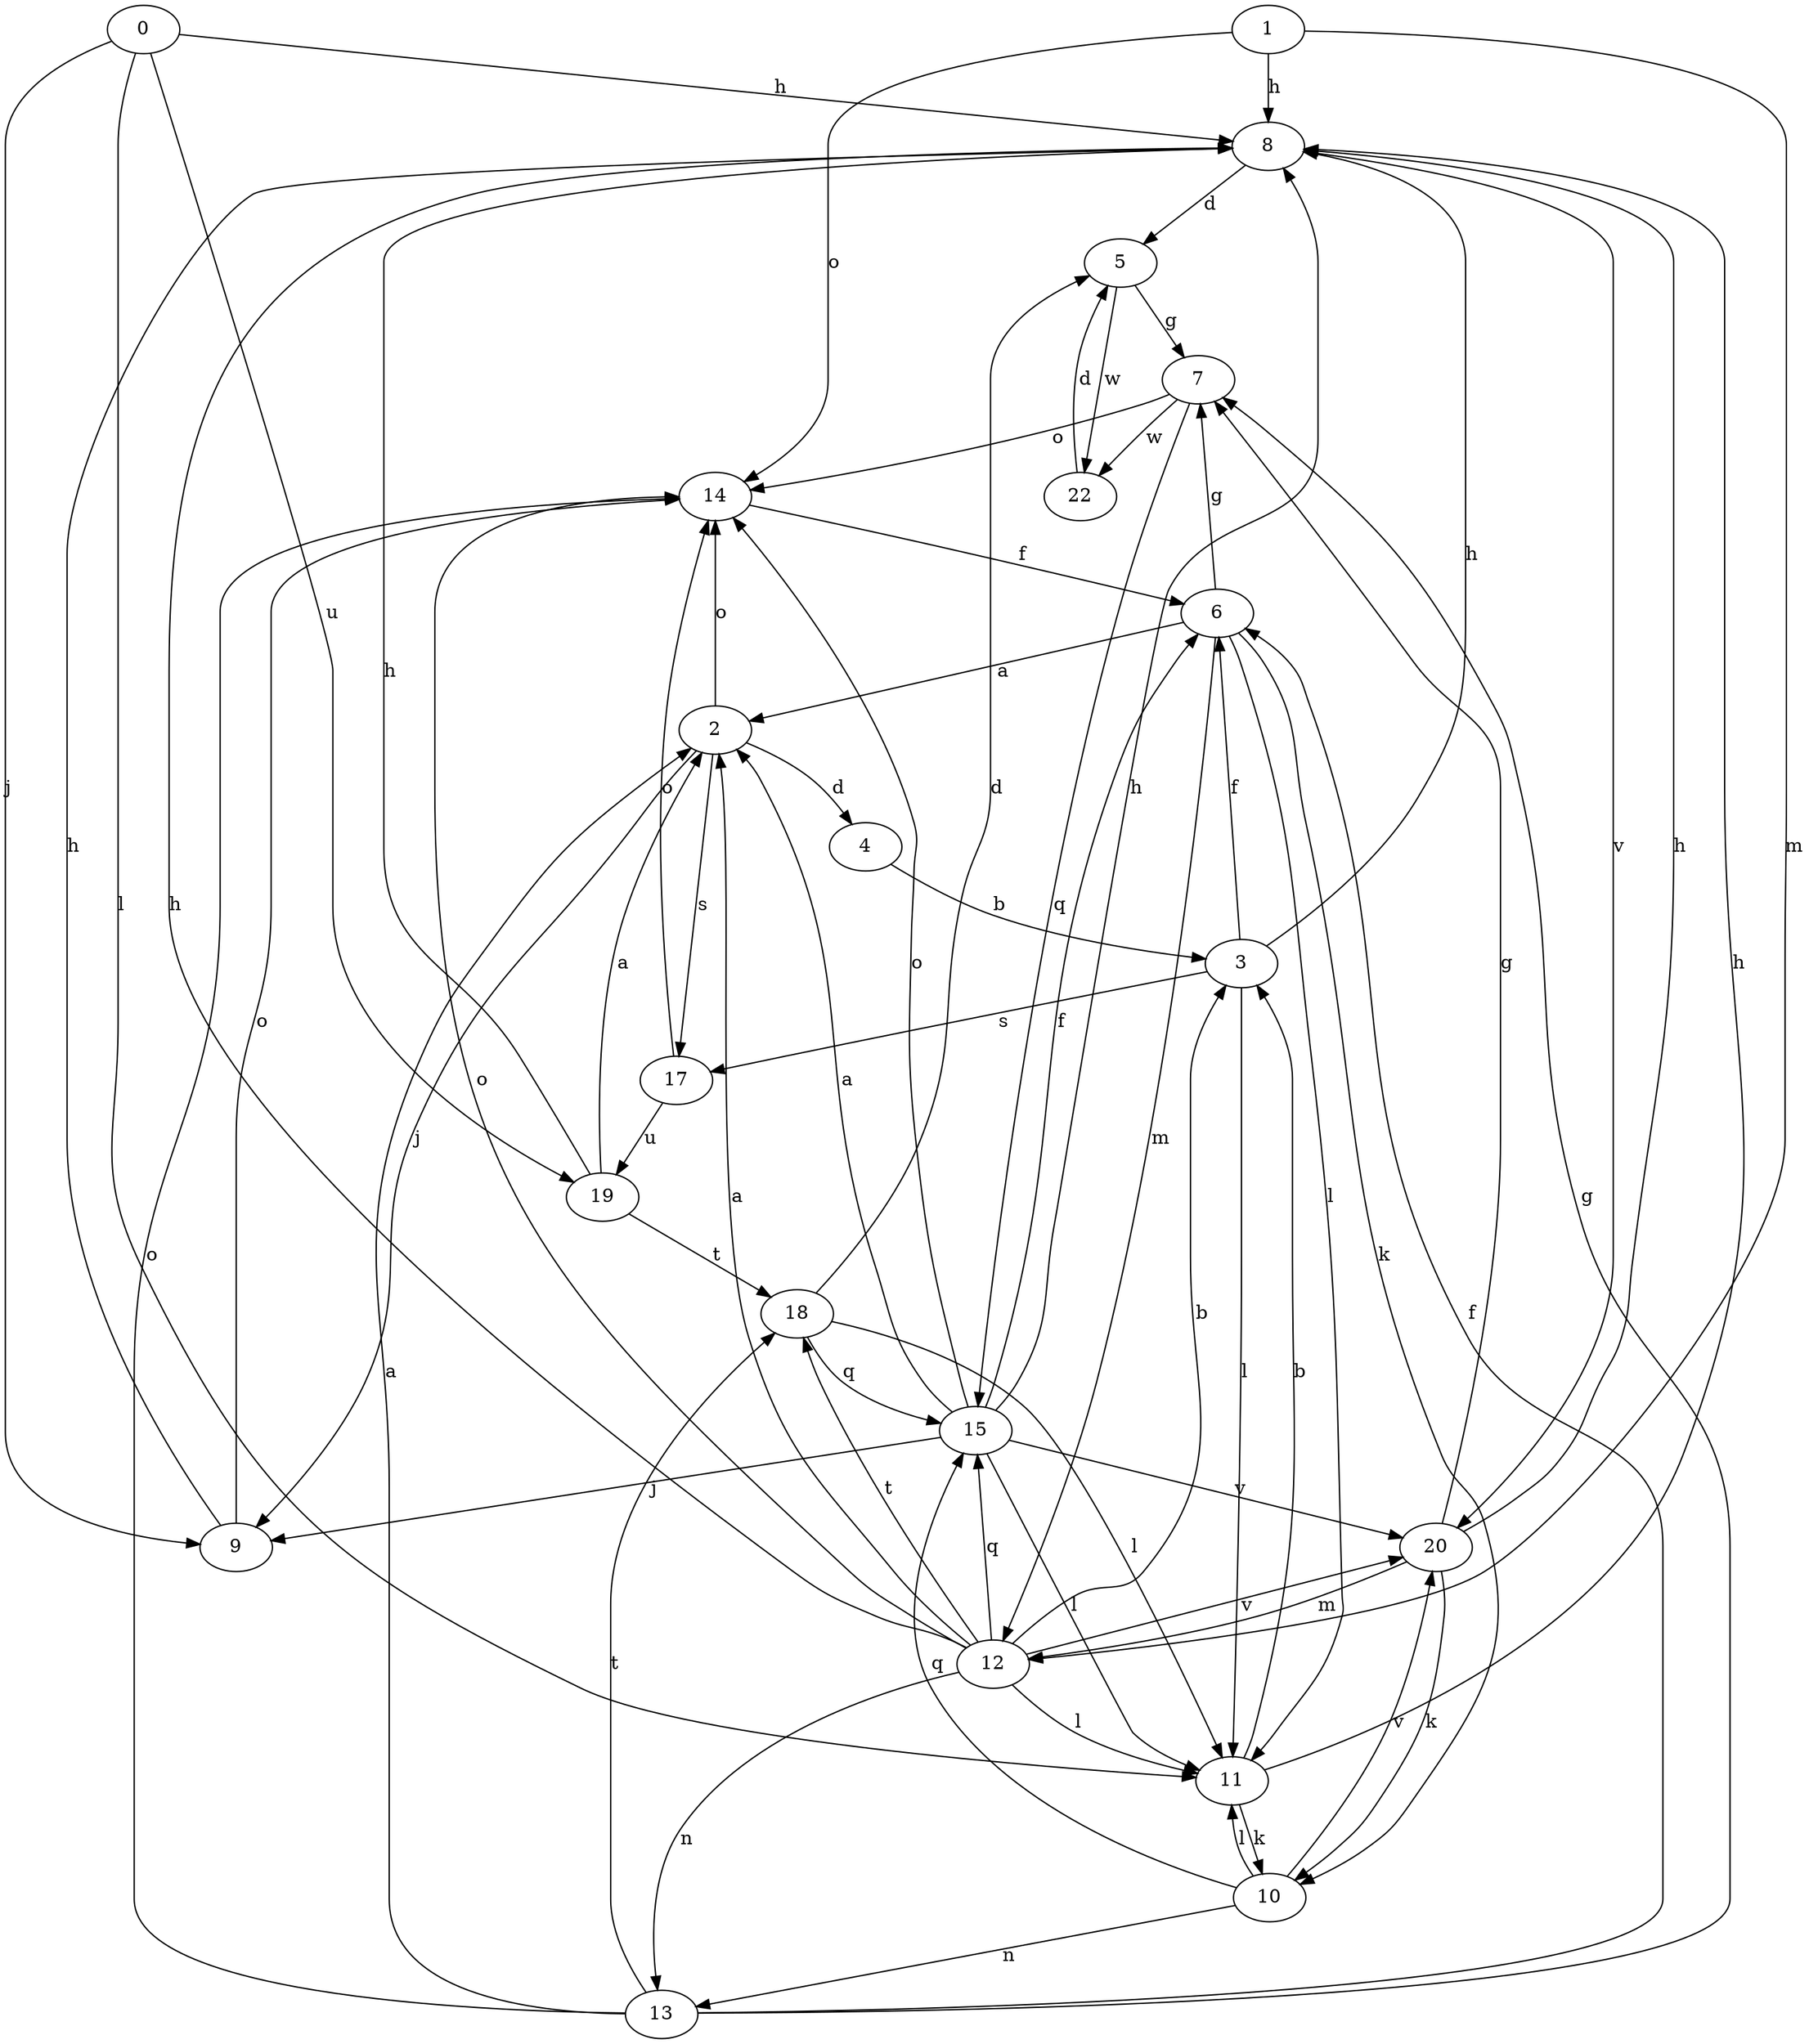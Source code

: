 strict digraph  {
1;
2;
3;
4;
5;
6;
0;
7;
8;
9;
10;
11;
12;
13;
14;
15;
17;
18;
19;
20;
22;
1 -> 8  [label=h];
1 -> 12  [label=m];
1 -> 14  [label=o];
2 -> 4  [label=d];
2 -> 9  [label=j];
2 -> 14  [label=o];
2 -> 17  [label=s];
3 -> 6  [label=f];
3 -> 8  [label=h];
3 -> 11  [label=l];
3 -> 17  [label=s];
4 -> 3  [label=b];
5 -> 7  [label=g];
5 -> 22  [label=w];
6 -> 2  [label=a];
6 -> 7  [label=g];
6 -> 10  [label=k];
6 -> 11  [label=l];
6 -> 12  [label=m];
0 -> 8  [label=h];
0 -> 9  [label=j];
0 -> 11  [label=l];
0 -> 19  [label=u];
7 -> 14  [label=o];
7 -> 15  [label=q];
7 -> 22  [label=w];
8 -> 5  [label=d];
8 -> 20  [label=v];
9 -> 8  [label=h];
9 -> 14  [label=o];
10 -> 11  [label=l];
10 -> 13  [label=n];
10 -> 15  [label=q];
10 -> 20  [label=v];
11 -> 3  [label=b];
11 -> 8  [label=h];
11 -> 10  [label=k];
12 -> 2  [label=a];
12 -> 3  [label=b];
12 -> 8  [label=h];
12 -> 11  [label=l];
12 -> 13  [label=n];
12 -> 14  [label=o];
12 -> 15  [label=q];
12 -> 18  [label=t];
12 -> 20  [label=v];
13 -> 2  [label=a];
13 -> 6  [label=f];
13 -> 7  [label=g];
13 -> 14  [label=o];
13 -> 18  [label=t];
14 -> 6  [label=f];
15 -> 2  [label=a];
15 -> 6  [label=f];
15 -> 8  [label=h];
15 -> 9  [label=j];
15 -> 11  [label=l];
15 -> 14  [label=o];
15 -> 20  [label=v];
17 -> 14  [label=o];
17 -> 19  [label=u];
18 -> 5  [label=d];
18 -> 11  [label=l];
18 -> 15  [label=q];
19 -> 2  [label=a];
19 -> 8  [label=h];
19 -> 18  [label=t];
20 -> 7  [label=g];
20 -> 8  [label=h];
20 -> 10  [label=k];
20 -> 12  [label=m];
22 -> 5  [label=d];
}
